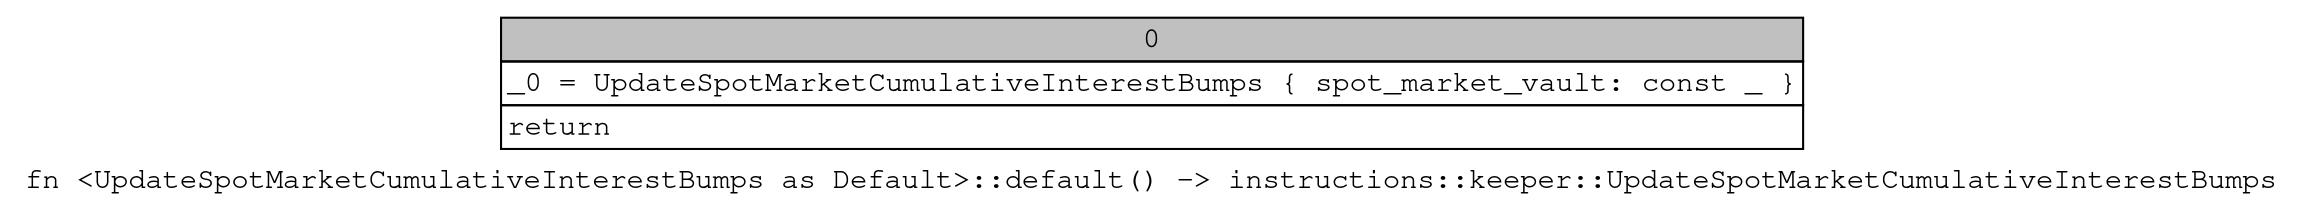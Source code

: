 digraph Mir_0_10765 {
    graph [fontname="Courier, monospace"];
    node [fontname="Courier, monospace"];
    edge [fontname="Courier, monospace"];
    label=<fn &lt;UpdateSpotMarketCumulativeInterestBumps as Default&gt;::default() -&gt; instructions::keeper::UpdateSpotMarketCumulativeInterestBumps<br align="left"/>>;
    bb0__0_10765 [shape="none", label=<<table border="0" cellborder="1" cellspacing="0"><tr><td bgcolor="gray" align="center" colspan="1">0</td></tr><tr><td align="left" balign="left">_0 = UpdateSpotMarketCumulativeInterestBumps { spot_market_vault: const _ }<br/></td></tr><tr><td align="left">return</td></tr></table>>];
}
